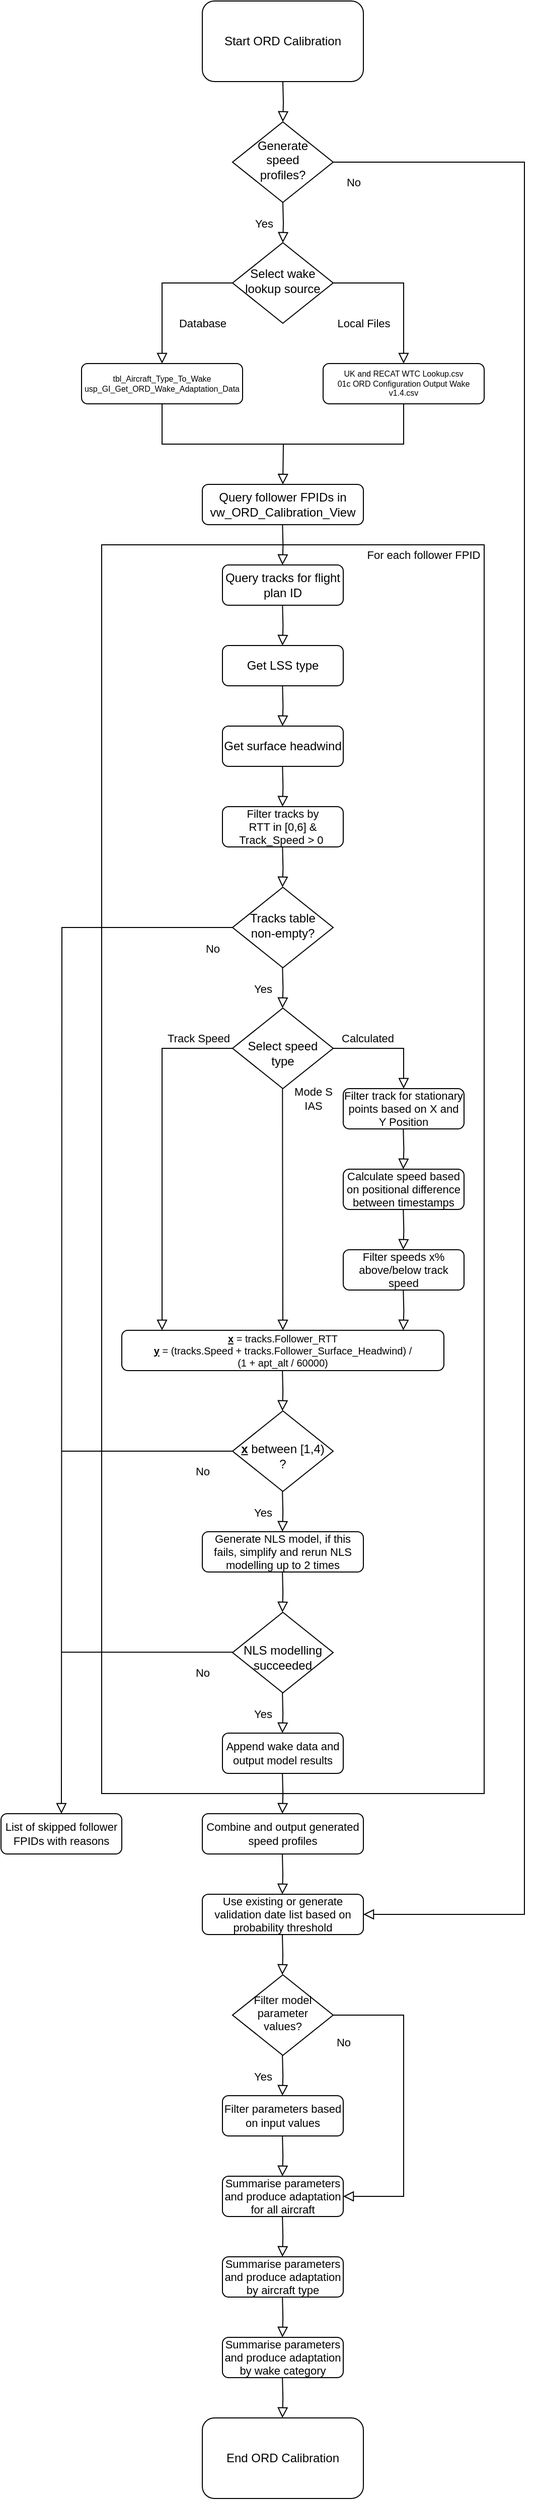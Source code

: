 <mxfile version="12.8.2" type="device"><diagram id="C5RBs43oDa-KdzZeNtuy" name="Page-1"><mxGraphModel dx="1185" dy="621" grid="1" gridSize="10" guides="1" tooltips="1" connect="1" arrows="1" fold="1" page="0" pageScale="1" pageWidth="827" pageHeight="1169" math="0" shadow="0"><root><mxCell id="WIyWlLk6GJQsqaUBKTNV-0"/><mxCell id="WIyWlLk6GJQsqaUBKTNV-1" parent="WIyWlLk6GJQsqaUBKTNV-0"/><mxCell id="4EF_SvSwwy_B8pvE_G3I-24" value="" style="whiteSpace=wrap;html=1;fontSize=8;fillColor=none;" vertex="1" parent="WIyWlLk6GJQsqaUBKTNV-1"><mxGeometry x="200" y="580" width="380" height="1240" as="geometry"/></mxCell><mxCell id="WIyWlLk6GJQsqaUBKTNV-2" value="" style="rounded=0;html=1;jettySize=auto;orthogonalLoop=1;fontSize=11;endArrow=block;endFill=0;endSize=8;strokeWidth=1;shadow=0;labelBackgroundColor=none;edgeStyle=orthogonalEdgeStyle;" parent="WIyWlLk6GJQsqaUBKTNV-1" target="WIyWlLk6GJQsqaUBKTNV-6" edge="1"><mxGeometry relative="1" as="geometry"><mxPoint x="380" y="120" as="sourcePoint"/></mxGeometry></mxCell><mxCell id="WIyWlLk6GJQsqaUBKTNV-4" value="Yes" style="rounded=0;html=1;jettySize=auto;orthogonalLoop=1;fontSize=11;endArrow=block;endFill=0;endSize=8;strokeWidth=1;shadow=0;labelBackgroundColor=none;edgeStyle=orthogonalEdgeStyle;" parent="WIyWlLk6GJQsqaUBKTNV-1" edge="1"><mxGeometry y="20" relative="1" as="geometry"><mxPoint as="offset"/><mxPoint x="380" y="240" as="sourcePoint"/><mxPoint x="380" y="280" as="targetPoint"/></mxGeometry></mxCell><mxCell id="WIyWlLk6GJQsqaUBKTNV-6" value="Generate&lt;br&gt;speed&lt;br&gt;profiles?" style="rhombus;whiteSpace=wrap;html=1;shadow=0;fontFamily=Helvetica;fontSize=12;align=center;strokeWidth=1;spacing=6;spacingTop=-4;" parent="WIyWlLk6GJQsqaUBKTNV-1" vertex="1"><mxGeometry x="330" y="160" width="100" height="80" as="geometry"/></mxCell><mxCell id="4EF_SvSwwy_B8pvE_G3I-1" value="Select wake lookup source" style="rhombus;whiteSpace=wrap;html=1;shadow=0;fontFamily=Helvetica;fontSize=12;align=center;strokeWidth=1;spacing=6;spacingTop=-4;" vertex="1" parent="WIyWlLk6GJQsqaUBKTNV-1"><mxGeometry x="330" y="280" width="100" height="80" as="geometry"/></mxCell><mxCell id="4EF_SvSwwy_B8pvE_G3I-2" value="Database" style="rounded=0;html=1;jettySize=auto;orthogonalLoop=1;fontSize=11;endArrow=block;endFill=0;endSize=8;strokeWidth=1;shadow=0;labelBackgroundColor=none;edgeStyle=orthogonalEdgeStyle;exitX=0;exitY=0.5;exitDx=0;exitDy=0;entryX=0.5;entryY=0;entryDx=0;entryDy=0;" edge="1" parent="WIyWlLk6GJQsqaUBKTNV-1" source="4EF_SvSwwy_B8pvE_G3I-1" target="4EF_SvSwwy_B8pvE_G3I-4"><mxGeometry x="0.467" y="40" relative="1" as="geometry"><mxPoint as="offset"/><mxPoint x="320" y="300" as="sourcePoint"/><mxPoint x="260" y="380" as="targetPoint"/></mxGeometry></mxCell><mxCell id="4EF_SvSwwy_B8pvE_G3I-3" value="Local Files" style="rounded=0;html=1;jettySize=auto;orthogonalLoop=1;fontSize=11;endArrow=block;endFill=0;endSize=8;strokeWidth=1;shadow=0;labelBackgroundColor=none;edgeStyle=orthogonalEdgeStyle;exitX=1;exitY=0.5;exitDx=0;exitDy=0;entryX=0.5;entryY=0;entryDx=0;entryDy=0;" edge="1" parent="WIyWlLk6GJQsqaUBKTNV-1" source="4EF_SvSwwy_B8pvE_G3I-1" target="4EF_SvSwwy_B8pvE_G3I-5"><mxGeometry x="0.467" y="-40" relative="1" as="geometry"><mxPoint as="offset"/><mxPoint x="440" y="319.97" as="sourcePoint"/><mxPoint x="500" y="380" as="targetPoint"/><Array as="points"><mxPoint x="500" y="320"/></Array></mxGeometry></mxCell><mxCell id="4EF_SvSwwy_B8pvE_G3I-4" value="&lt;font style=&quot;font-size: 8px;&quot;&gt;&lt;font style=&quot;font-size: 8px;&quot;&gt;tbl_Aircraft_Type_To_Wake&lt;/font&gt;&lt;br style=&quot;font-size: 8px;&quot;&gt;&lt;font style=&quot;font-size: 8px;&quot;&gt;usp_GI_Get_ORD_Wake_Adaptation_Data&lt;/font&gt;&lt;br style=&quot;font-size: 8px;&quot;&gt;&lt;/font&gt;" style="rounded=1;whiteSpace=wrap;html=1;fontSize=8;glass=0;strokeWidth=1;shadow=0;" vertex="1" parent="WIyWlLk6GJQsqaUBKTNV-1"><mxGeometry x="180" y="400" width="160" height="40" as="geometry"/></mxCell><mxCell id="4EF_SvSwwy_B8pvE_G3I-5" value="&lt;font style=&quot;font-size: 8px;&quot;&gt;UK and RECAT WTC Lookup.csv&lt;br style=&quot;font-size: 8px;&quot;&gt;01c ORD Configuration Output Wake v1.4.csv&lt;/font&gt;" style="rounded=1;whiteSpace=wrap;html=1;fontSize=8;glass=0;strokeWidth=1;shadow=0;" vertex="1" parent="WIyWlLk6GJQsqaUBKTNV-1"><mxGeometry x="420" y="400" width="160" height="40" as="geometry"/></mxCell><mxCell id="4EF_SvSwwy_B8pvE_G3I-10" value="" style="rounded=0;html=1;jettySize=auto;orthogonalLoop=1;fontSize=11;endArrow=block;endFill=0;endSize=8;strokeWidth=1;shadow=0;labelBackgroundColor=none;edgeStyle=orthogonalEdgeStyle;exitX=0.5;exitY=1;exitDx=0;exitDy=0;" edge="1" parent="WIyWlLk6GJQsqaUBKTNV-1" source="4EF_SvSwwy_B8pvE_G3I-4"><mxGeometry x="0.467" y="40" relative="1" as="geometry"><mxPoint as="offset"/><mxPoint x="270.03" y="500.03" as="sourcePoint"/><mxPoint x="380" y="520" as="targetPoint"/></mxGeometry></mxCell><mxCell id="4EF_SvSwwy_B8pvE_G3I-12" value="" style="endArrow=none;html=1;entryX=0.5;entryY=1;entryDx=0;entryDy=0;rounded=0;" edge="1" parent="WIyWlLk6GJQsqaUBKTNV-1" target="4EF_SvSwwy_B8pvE_G3I-5"><mxGeometry width="50" height="50" relative="1" as="geometry"><mxPoint x="380" y="480" as="sourcePoint"/><mxPoint x="450" y="400" as="targetPoint"/><Array as="points"><mxPoint x="500" y="480"/></Array></mxGeometry></mxCell><mxCell id="4EF_SvSwwy_B8pvE_G3I-14" value="&lt;font style=&quot;font-size: 12px&quot;&gt;Query follower FPIDs in vw_ORD_Calibration_View&lt;br&gt;&lt;/font&gt;" style="rounded=1;whiteSpace=wrap;html=1;fontSize=12;glass=0;strokeWidth=1;shadow=0;" vertex="1" parent="WIyWlLk6GJQsqaUBKTNV-1"><mxGeometry x="300" y="520" width="160" height="40" as="geometry"/></mxCell><mxCell id="4EF_SvSwwy_B8pvE_G3I-22" value="" style="rounded=0;html=1;jettySize=auto;orthogonalLoop=1;fontSize=11;endArrow=block;endFill=0;endSize=8;strokeWidth=1;shadow=0;labelBackgroundColor=none;edgeStyle=orthogonalEdgeStyle;" edge="1" parent="WIyWlLk6GJQsqaUBKTNV-1"><mxGeometry y="30" relative="1" as="geometry"><mxPoint as="offset"/><mxPoint x="379.66" y="560" as="sourcePoint"/><mxPoint x="379.66" y="600" as="targetPoint"/></mxGeometry></mxCell><mxCell id="4EF_SvSwwy_B8pvE_G3I-23" value="&lt;font style=&quot;font-size: 12px&quot;&gt;Query tracks for flight plan ID&lt;br&gt;&lt;/font&gt;" style="rounded=1;whiteSpace=wrap;html=1;fontSize=12;glass=0;strokeWidth=1;shadow=0;" vertex="1" parent="WIyWlLk6GJQsqaUBKTNV-1"><mxGeometry x="320" y="600" width="120" height="40" as="geometry"/></mxCell><mxCell id="4EF_SvSwwy_B8pvE_G3I-25" value="" style="rounded=0;html=1;jettySize=auto;orthogonalLoop=1;fontSize=11;endArrow=block;endFill=0;endSize=8;strokeWidth=1;shadow=0;labelBackgroundColor=none;edgeStyle=orthogonalEdgeStyle;" edge="1" parent="WIyWlLk6GJQsqaUBKTNV-1"><mxGeometry y="30" relative="1" as="geometry"><mxPoint as="offset"/><mxPoint x="379.66" y="640" as="sourcePoint"/><mxPoint x="379.66" y="680" as="targetPoint"/></mxGeometry></mxCell><mxCell id="4EF_SvSwwy_B8pvE_G3I-26" value="&lt;font style=&quot;font-size: 12px&quot;&gt;Get LSS type&lt;br&gt;&lt;/font&gt;" style="rounded=1;whiteSpace=wrap;html=1;fontSize=12;glass=0;strokeWidth=1;shadow=0;" vertex="1" parent="WIyWlLk6GJQsqaUBKTNV-1"><mxGeometry x="320" y="680" width="120" height="40" as="geometry"/></mxCell><mxCell id="4EF_SvSwwy_B8pvE_G3I-27" value="" style="rounded=0;html=1;jettySize=auto;orthogonalLoop=1;fontSize=11;endArrow=block;endFill=0;endSize=8;strokeWidth=1;shadow=0;labelBackgroundColor=none;edgeStyle=orthogonalEdgeStyle;" edge="1" parent="WIyWlLk6GJQsqaUBKTNV-1"><mxGeometry y="30" relative="1" as="geometry"><mxPoint as="offset"/><mxPoint x="379.66" y="720" as="sourcePoint"/><mxPoint x="379.66" y="760" as="targetPoint"/></mxGeometry></mxCell><mxCell id="4EF_SvSwwy_B8pvE_G3I-28" value="&lt;font style=&quot;font-size: 12px&quot;&gt;Get surface headwind&lt;br&gt;&lt;/font&gt;" style="rounded=1;whiteSpace=wrap;html=1;fontSize=12;glass=0;strokeWidth=1;shadow=0;" vertex="1" parent="WIyWlLk6GJQsqaUBKTNV-1"><mxGeometry x="320" y="760" width="120" height="40" as="geometry"/></mxCell><mxCell id="4EF_SvSwwy_B8pvE_G3I-29" value="" style="rounded=0;html=1;jettySize=auto;orthogonalLoop=1;fontSize=11;endArrow=block;endFill=0;endSize=8;strokeWidth=1;shadow=0;labelBackgroundColor=none;edgeStyle=orthogonalEdgeStyle;" edge="1" parent="WIyWlLk6GJQsqaUBKTNV-1"><mxGeometry y="30" relative="1" as="geometry"><mxPoint as="offset"/><mxPoint x="379.66" y="800" as="sourcePoint"/><mxPoint x="379.66" y="840" as="targetPoint"/></mxGeometry></mxCell><mxCell id="4EF_SvSwwy_B8pvE_G3I-30" value="&lt;font style=&quot;font-size: 11px&quot;&gt;Filter tracks by&lt;br&gt;RTT in [0,6] &amp;amp;&lt;br&gt;Track_Speed &amp;gt; 0&amp;nbsp;&lt;br style=&quot;font-size: 11px&quot;&gt;&lt;/font&gt;" style="rounded=1;whiteSpace=wrap;html=1;fontSize=11;glass=0;strokeWidth=1;shadow=0;" vertex="1" parent="WIyWlLk6GJQsqaUBKTNV-1"><mxGeometry x="320" y="840" width="120" height="40" as="geometry"/></mxCell><mxCell id="4EF_SvSwwy_B8pvE_G3I-31" value="Tracks table non-empty?" style="rhombus;whiteSpace=wrap;html=1;shadow=0;fontFamily=Helvetica;fontSize=12;align=center;strokeWidth=1;spacing=6;spacingTop=-4;" vertex="1" parent="WIyWlLk6GJQsqaUBKTNV-1"><mxGeometry x="330" y="920" width="100" height="80" as="geometry"/></mxCell><mxCell id="4EF_SvSwwy_B8pvE_G3I-32" value="" style="rounded=0;html=1;jettySize=auto;orthogonalLoop=1;fontSize=11;endArrow=block;endFill=0;endSize=8;strokeWidth=1;shadow=0;labelBackgroundColor=none;edgeStyle=orthogonalEdgeStyle;" edge="1" parent="WIyWlLk6GJQsqaUBKTNV-1"><mxGeometry y="30" relative="1" as="geometry"><mxPoint as="offset"/><mxPoint x="379.66" y="880" as="sourcePoint"/><mxPoint x="379.66" y="920" as="targetPoint"/></mxGeometry></mxCell><mxCell id="4EF_SvSwwy_B8pvE_G3I-34" value="Yes" style="rounded=0;html=1;jettySize=auto;orthogonalLoop=1;fontSize=11;endArrow=block;endFill=0;endSize=8;strokeWidth=1;shadow=0;labelBackgroundColor=none;edgeStyle=orthogonalEdgeStyle;" edge="1" parent="WIyWlLk6GJQsqaUBKTNV-1"><mxGeometry y="20" relative="1" as="geometry"><mxPoint as="offset"/><mxPoint x="379.66" y="1000" as="sourcePoint"/><mxPoint x="379.66" y="1040" as="targetPoint"/></mxGeometry></mxCell><mxCell id="4EF_SvSwwy_B8pvE_G3I-35" value="No" style="rounded=0;html=1;jettySize=auto;orthogonalLoop=1;fontSize=11;endArrow=block;endFill=0;endSize=8;strokeWidth=1;shadow=0;labelBackgroundColor=none;edgeStyle=orthogonalEdgeStyle;exitX=0;exitY=0.5;exitDx=0;exitDy=0;" edge="1" parent="WIyWlLk6GJQsqaUBKTNV-1" source="4EF_SvSwwy_B8pvE_G3I-31"><mxGeometry x="-0.638" y="150" relative="1" as="geometry"><mxPoint as="offset"/><mxPoint x="470.0" y="950" as="sourcePoint"/><mxPoint x="160" y="1840" as="targetPoint"/></mxGeometry></mxCell><mxCell id="4EF_SvSwwy_B8pvE_G3I-38" value="&lt;br&gt;Select speed type" style="rhombus;whiteSpace=wrap;html=1;shadow=0;fontFamily=Helvetica;fontSize=12;align=center;strokeWidth=1;spacing=6;spacingTop=-4;" vertex="1" parent="WIyWlLk6GJQsqaUBKTNV-1"><mxGeometry x="330" y="1040" width="100" height="80" as="geometry"/></mxCell><mxCell id="4EF_SvSwwy_B8pvE_G3I-41" value="Calculated" style="rounded=0;html=1;jettySize=auto;orthogonalLoop=1;fontSize=11;endArrow=block;endFill=0;endSize=8;strokeWidth=1;shadow=0;labelBackgroundColor=none;edgeStyle=orthogonalEdgeStyle;exitX=1;exitY=0.5;exitDx=0;exitDy=0;" edge="1" parent="WIyWlLk6GJQsqaUBKTNV-1"><mxGeometry x="-0.385" y="10" relative="1" as="geometry"><mxPoint as="offset"/><mxPoint x="430" y="1080" as="sourcePoint"/><mxPoint x="500" y="1120" as="targetPoint"/><Array as="points"><mxPoint x="500" y="1080"/></Array></mxGeometry></mxCell><mxCell id="4EF_SvSwwy_B8pvE_G3I-42" value="Track Speed" style="rounded=0;html=1;jettySize=auto;orthogonalLoop=1;fontSize=11;endArrow=block;endFill=0;endSize=8;strokeWidth=1;shadow=0;labelBackgroundColor=none;edgeStyle=orthogonalEdgeStyle;exitX=0;exitY=0.5;exitDx=0;exitDy=0;" edge="1" parent="WIyWlLk6GJQsqaUBKTNV-1"><mxGeometry x="-0.805" y="-10" relative="1" as="geometry"><mxPoint as="offset"/><mxPoint x="330" y="1080" as="sourcePoint"/><mxPoint x="260" y="1360" as="targetPoint"/><Array as="points"><mxPoint x="260" y="1080"/></Array></mxGeometry></mxCell><mxCell id="4EF_SvSwwy_B8pvE_G3I-46" value="&lt;font style=&quot;font-size: 10px&quot;&gt;&lt;b&gt;&lt;u&gt;x&lt;/u&gt;&lt;/b&gt; = tracks.Follower_RTT&lt;br&gt;&lt;u&gt;&lt;b&gt;y&lt;/b&gt;&lt;/u&gt; = (tracks.Speed + tracks.Follower_Surface_Headwind) /&lt;br&gt;(1 + apt_alt / 60000)&lt;br style=&quot;font-size: 10px&quot;&gt;&lt;/font&gt;" style="rounded=1;whiteSpace=wrap;html=1;fontSize=10;glass=0;strokeWidth=1;shadow=0;fillColor=none;" vertex="1" parent="WIyWlLk6GJQsqaUBKTNV-1"><mxGeometry x="220" y="1360" width="320" height="40" as="geometry"/></mxCell><mxCell id="4EF_SvSwwy_B8pvE_G3I-47" value="&lt;font style=&quot;font-size: 11px&quot;&gt;Filter track for stationary points based on X and Y Position&lt;br style=&quot;font-size: 11px&quot;&gt;&lt;/font&gt;" style="rounded=1;whiteSpace=wrap;html=1;fontSize=11;glass=0;strokeWidth=1;shadow=0;" vertex="1" parent="WIyWlLk6GJQsqaUBKTNV-1"><mxGeometry x="440" y="1120" width="120" height="40" as="geometry"/></mxCell><mxCell id="4EF_SvSwwy_B8pvE_G3I-53" value="" style="rounded=0;html=1;jettySize=auto;orthogonalLoop=1;fontSize=11;endArrow=block;endFill=0;endSize=8;strokeWidth=1;shadow=0;labelBackgroundColor=none;edgeStyle=orthogonalEdgeStyle;" edge="1" parent="WIyWlLk6GJQsqaUBKTNV-1"><mxGeometry y="20" relative="1" as="geometry"><mxPoint as="offset"/><mxPoint x="499.66" y="1160" as="sourcePoint"/><mxPoint x="499.66" y="1200" as="targetPoint"/></mxGeometry></mxCell><mxCell id="4EF_SvSwwy_B8pvE_G3I-54" value="Mode S&lt;br&gt;IAS" style="rounded=0;html=1;jettySize=auto;orthogonalLoop=1;fontSize=11;endArrow=block;endFill=0;endSize=8;strokeWidth=1;shadow=0;labelBackgroundColor=none;edgeStyle=orthogonalEdgeStyle;" edge="1" parent="WIyWlLk6GJQsqaUBKTNV-1"><mxGeometry x="-0.5" y="58" relative="1" as="geometry"><mxPoint x="-28" y="-50" as="offset"/><mxPoint x="379.66" y="1120" as="sourcePoint"/><mxPoint x="380" y="1360" as="targetPoint"/><Array as="points"><mxPoint x="380" y="1190"/><mxPoint x="380" y="1190"/></Array></mxGeometry></mxCell><mxCell id="4EF_SvSwwy_B8pvE_G3I-55" value="&lt;font style=&quot;font-size: 11px&quot;&gt;Calculate speed based on positional difference between timestamps&lt;br style=&quot;font-size: 11px&quot;&gt;&lt;/font&gt;" style="rounded=1;whiteSpace=wrap;html=1;fontSize=11;glass=0;strokeWidth=1;shadow=0;" vertex="1" parent="WIyWlLk6GJQsqaUBKTNV-1"><mxGeometry x="440" y="1200" width="120" height="40" as="geometry"/></mxCell><mxCell id="4EF_SvSwwy_B8pvE_G3I-56" value="" style="rounded=0;html=1;jettySize=auto;orthogonalLoop=1;fontSize=11;endArrow=block;endFill=0;endSize=8;strokeWidth=1;shadow=0;labelBackgroundColor=none;edgeStyle=orthogonalEdgeStyle;" edge="1" parent="WIyWlLk6GJQsqaUBKTNV-1"><mxGeometry y="20" relative="1" as="geometry"><mxPoint as="offset"/><mxPoint x="499.66" y="1240" as="sourcePoint"/><mxPoint x="499.66" y="1280" as="targetPoint"/></mxGeometry></mxCell><mxCell id="4EF_SvSwwy_B8pvE_G3I-57" value="&lt;font style=&quot;font-size: 11px&quot;&gt;Filter speeds x% above/below track speed&lt;br style=&quot;font-size: 11px&quot;&gt;&lt;/font&gt;" style="rounded=1;whiteSpace=wrap;html=1;fontSize=11;glass=0;strokeWidth=1;shadow=0;" vertex="1" parent="WIyWlLk6GJQsqaUBKTNV-1"><mxGeometry x="440" y="1280" width="120" height="40" as="geometry"/></mxCell><mxCell id="4EF_SvSwwy_B8pvE_G3I-58" value="" style="rounded=0;html=1;jettySize=auto;orthogonalLoop=1;fontSize=11;endArrow=block;endFill=0;endSize=8;strokeWidth=1;shadow=0;labelBackgroundColor=none;edgeStyle=orthogonalEdgeStyle;" edge="1" parent="WIyWlLk6GJQsqaUBKTNV-1"><mxGeometry y="20" relative="1" as="geometry"><mxPoint as="offset"/><mxPoint x="499.66" y="1320" as="sourcePoint"/><mxPoint x="499.66" y="1360" as="targetPoint"/></mxGeometry></mxCell><mxCell id="4EF_SvSwwy_B8pvE_G3I-60" value="" style="rounded=0;html=1;jettySize=auto;orthogonalLoop=1;fontSize=11;endArrow=block;endFill=0;endSize=8;strokeWidth=1;shadow=0;labelBackgroundColor=none;edgeStyle=orthogonalEdgeStyle;" edge="1" parent="WIyWlLk6GJQsqaUBKTNV-1"><mxGeometry y="20" relative="1" as="geometry"><mxPoint as="offset"/><mxPoint x="379.58" y="1400.0" as="sourcePoint"/><mxPoint x="379.58" y="1440" as="targetPoint"/></mxGeometry></mxCell><mxCell id="4EF_SvSwwy_B8pvE_G3I-61" value="&lt;b&gt;&lt;u&gt;&lt;br&gt;x&lt;/u&gt;&lt;/b&gt; between [1,4)&lt;br&gt;?" style="rhombus;whiteSpace=wrap;html=1;shadow=0;fontFamily=Helvetica;fontSize=12;align=center;strokeWidth=1;spacing=6;spacingTop=-4;" vertex="1" parent="WIyWlLk6GJQsqaUBKTNV-1"><mxGeometry x="330" y="1440" width="100" height="80" as="geometry"/></mxCell><mxCell id="4EF_SvSwwy_B8pvE_G3I-36" value="For each follower FPID" style="text;html=1;strokeColor=none;fillColor=none;align=center;verticalAlign=middle;whiteSpace=wrap;rounded=0;fontSize=11;" vertex="1" parent="WIyWlLk6GJQsqaUBKTNV-1"><mxGeometry x="460" y="580" width="120" height="20" as="geometry"/></mxCell><mxCell id="4EF_SvSwwy_B8pvE_G3I-63" value="&lt;font style=&quot;font-size: 11px&quot;&gt;Generate NLS model, if this fails, simplify and rerun NLS modelling up to 2 times&lt;br style=&quot;font-size: 11px&quot;&gt;&lt;/font&gt;" style="rounded=1;whiteSpace=wrap;html=1;fontSize=11;glass=0;strokeWidth=1;shadow=0;" vertex="1" parent="WIyWlLk6GJQsqaUBKTNV-1"><mxGeometry x="300" y="1560" width="160" height="40" as="geometry"/></mxCell><mxCell id="4EF_SvSwwy_B8pvE_G3I-64" value="Yes" style="rounded=0;html=1;jettySize=auto;orthogonalLoop=1;fontSize=11;endArrow=block;endFill=0;endSize=8;strokeWidth=1;shadow=0;labelBackgroundColor=none;edgeStyle=orthogonalEdgeStyle;" edge="1" parent="WIyWlLk6GJQsqaUBKTNV-1"><mxGeometry y="20" relative="1" as="geometry"><mxPoint as="offset"/><mxPoint x="379.58" y="1720" as="sourcePoint"/><mxPoint x="379.58" y="1760" as="targetPoint"/></mxGeometry></mxCell><mxCell id="4EF_SvSwwy_B8pvE_G3I-66" value="&lt;br&gt;NLS modelling succeeded" style="rhombus;whiteSpace=wrap;html=1;shadow=0;fontFamily=Helvetica;fontSize=12;align=center;strokeWidth=1;spacing=6;spacingTop=-4;" vertex="1" parent="WIyWlLk6GJQsqaUBKTNV-1"><mxGeometry x="330" y="1640" width="100" height="80" as="geometry"/></mxCell><mxCell id="4EF_SvSwwy_B8pvE_G3I-67" value="" style="rounded=0;html=1;jettySize=auto;orthogonalLoop=1;fontSize=11;endArrow=block;endFill=0;endSize=8;strokeWidth=1;shadow=0;labelBackgroundColor=none;edgeStyle=orthogonalEdgeStyle;" edge="1" parent="WIyWlLk6GJQsqaUBKTNV-1"><mxGeometry y="20" relative="1" as="geometry"><mxPoint as="offset"/><mxPoint x="379.58" y="1600.0" as="sourcePoint"/><mxPoint x="379.58" y="1640.0" as="targetPoint"/></mxGeometry></mxCell><mxCell id="4EF_SvSwwy_B8pvE_G3I-69" value="Yes" style="rounded=0;html=1;jettySize=auto;orthogonalLoop=1;fontSize=11;endArrow=block;endFill=0;endSize=8;strokeWidth=1;shadow=0;labelBackgroundColor=none;edgeStyle=orthogonalEdgeStyle;" edge="1" parent="WIyWlLk6GJQsqaUBKTNV-1"><mxGeometry y="20" relative="1" as="geometry"><mxPoint as="offset"/><mxPoint x="379.58" y="1520" as="sourcePoint"/><mxPoint x="379.58" y="1560" as="targetPoint"/></mxGeometry></mxCell><mxCell id="4EF_SvSwwy_B8pvE_G3I-70" value="&lt;font style=&quot;font-size: 11px&quot;&gt;Append wake data and output model results&lt;br style=&quot;font-size: 11px&quot;&gt;&lt;/font&gt;" style="rounded=1;whiteSpace=wrap;html=1;fontSize=11;glass=0;strokeWidth=1;shadow=0;" vertex="1" parent="WIyWlLk6GJQsqaUBKTNV-1"><mxGeometry x="320" y="1760" width="120" height="40" as="geometry"/></mxCell><mxCell id="4EF_SvSwwy_B8pvE_G3I-75" value="No" style="rounded=0;html=1;jettySize=auto;orthogonalLoop=1;fontSize=11;endArrow=none;endFill=0;endSize=8;strokeWidth=1;shadow=0;labelBackgroundColor=none;edgeStyle=orthogonalEdgeStyle;exitX=0;exitY=0.5;exitDx=0;exitDy=0;" edge="1" parent="WIyWlLk6GJQsqaUBKTNV-1" source="4EF_SvSwwy_B8pvE_G3I-61"><mxGeometry x="-0.647" y="20" relative="1" as="geometry"><mxPoint as="offset"/><mxPoint x="230.0" y="1490" as="sourcePoint"/><mxPoint x="160" y="1480" as="targetPoint"/></mxGeometry></mxCell><mxCell id="4EF_SvSwwy_B8pvE_G3I-76" value="No" style="rounded=0;html=1;jettySize=auto;orthogonalLoop=1;fontSize=11;endArrow=none;endFill=0;endSize=8;strokeWidth=1;shadow=0;labelBackgroundColor=none;edgeStyle=orthogonalEdgeStyle;exitX=0;exitY=0.5;exitDx=0;exitDy=0;" edge="1" parent="WIyWlLk6GJQsqaUBKTNV-1"><mxGeometry x="-0.647" y="20" relative="1" as="geometry"><mxPoint as="offset"/><mxPoint x="330" y="1679.58" as="sourcePoint"/><mxPoint x="160" y="1679.58" as="targetPoint"/></mxGeometry></mxCell><mxCell id="4EF_SvSwwy_B8pvE_G3I-77" value="" style="rounded=0;html=1;jettySize=auto;orthogonalLoop=1;fontSize=11;endArrow=block;endFill=0;endSize=8;strokeWidth=1;shadow=0;labelBackgroundColor=none;edgeStyle=orthogonalEdgeStyle;" edge="1" parent="WIyWlLk6GJQsqaUBKTNV-1"><mxGeometry y="20" relative="1" as="geometry"><mxPoint as="offset"/><mxPoint x="379.58" y="1800" as="sourcePoint"/><mxPoint x="379.58" y="1840" as="targetPoint"/></mxGeometry></mxCell><mxCell id="4EF_SvSwwy_B8pvE_G3I-78" value="&lt;font style=&quot;font-size: 11px&quot;&gt;List of skipped follower FPIDs with reasons&lt;br style=&quot;font-size: 11px&quot;&gt;&lt;/font&gt;" style="rounded=1;whiteSpace=wrap;html=1;fontSize=11;glass=0;strokeWidth=1;shadow=0;" vertex="1" parent="WIyWlLk6GJQsqaUBKTNV-1"><mxGeometry x="100" y="1840" width="120" height="40" as="geometry"/></mxCell><mxCell id="4EF_SvSwwy_B8pvE_G3I-79" value="&lt;font style=&quot;font-size: 11px&quot;&gt;Combine and output generated speed profiles&lt;br style=&quot;font-size: 11px&quot;&gt;&lt;/font&gt;" style="rounded=1;whiteSpace=wrap;html=1;fontSize=11;glass=0;strokeWidth=1;shadow=0;" vertex="1" parent="WIyWlLk6GJQsqaUBKTNV-1"><mxGeometry x="300" y="1840" width="160" height="40" as="geometry"/></mxCell><mxCell id="4EF_SvSwwy_B8pvE_G3I-85" value="&lt;font style=&quot;font-size: 11px&quot;&gt;Use existing or generate validation date list based on probability threshold&lt;br style=&quot;font-size: 11px&quot;&gt;&lt;/font&gt;" style="rounded=1;whiteSpace=wrap;html=1;fontSize=11;glass=0;strokeWidth=1;shadow=0;" vertex="1" parent="WIyWlLk6GJQsqaUBKTNV-1"><mxGeometry x="300" y="1920" width="160" height="40" as="geometry"/></mxCell><mxCell id="4EF_SvSwwy_B8pvE_G3I-86" value="" style="rounded=0;html=1;jettySize=auto;orthogonalLoop=1;fontSize=11;endArrow=block;endFill=0;endSize=8;strokeWidth=1;shadow=0;labelBackgroundColor=none;edgeStyle=orthogonalEdgeStyle;" edge="1" parent="WIyWlLk6GJQsqaUBKTNV-1"><mxGeometry y="20" relative="1" as="geometry"><mxPoint as="offset"/><mxPoint x="379.5" y="1880" as="sourcePoint"/><mxPoint x="379.5" y="1920" as="targetPoint"/></mxGeometry></mxCell><mxCell id="4EF_SvSwwy_B8pvE_G3I-88" value="" style="rounded=0;html=1;jettySize=auto;orthogonalLoop=1;fontSize=11;endArrow=block;endFill=0;endSize=8;strokeWidth=1;shadow=0;labelBackgroundColor=none;edgeStyle=orthogonalEdgeStyle;" edge="1" parent="WIyWlLk6GJQsqaUBKTNV-1"><mxGeometry y="20" relative="1" as="geometry"><mxPoint as="offset"/><mxPoint x="379.5" y="1960" as="sourcePoint"/><mxPoint x="379.5" y="2000" as="targetPoint"/></mxGeometry></mxCell><mxCell id="4EF_SvSwwy_B8pvE_G3I-89" value="Filter model parameter values?" style="rhombus;whiteSpace=wrap;html=1;shadow=0;fontFamily=Helvetica;fontSize=11;align=center;strokeWidth=1;spacing=6;spacingTop=-4;" vertex="1" parent="WIyWlLk6GJQsqaUBKTNV-1"><mxGeometry x="330" y="2000" width="100" height="80" as="geometry"/></mxCell><mxCell id="4EF_SvSwwy_B8pvE_G3I-90" value="Yes" style="rounded=0;html=1;jettySize=auto;orthogonalLoop=1;fontSize=11;endArrow=block;endFill=0;endSize=8;strokeWidth=1;shadow=0;labelBackgroundColor=none;edgeStyle=orthogonalEdgeStyle;" edge="1" parent="WIyWlLk6GJQsqaUBKTNV-1"><mxGeometry y="20" relative="1" as="geometry"><mxPoint as="offset"/><mxPoint x="379.58" y="2080" as="sourcePoint"/><mxPoint x="379.58" y="2120" as="targetPoint"/></mxGeometry></mxCell><mxCell id="4EF_SvSwwy_B8pvE_G3I-91" value="&lt;font style=&quot;font-size: 11px&quot;&gt;Filter parameters based on input values&lt;br style=&quot;font-size: 11px&quot;&gt;&lt;/font&gt;" style="rounded=1;whiteSpace=wrap;html=1;fontSize=11;glass=0;strokeWidth=1;shadow=0;" vertex="1" parent="WIyWlLk6GJQsqaUBKTNV-1"><mxGeometry x="320" y="2120" width="120" height="40" as="geometry"/></mxCell><mxCell id="4EF_SvSwwy_B8pvE_G3I-92" value="No" style="rounded=0;html=1;jettySize=auto;orthogonalLoop=1;fontSize=11;endArrow=block;endFill=0;endSize=8;strokeWidth=1;shadow=0;labelBackgroundColor=none;edgeStyle=orthogonalEdgeStyle;exitX=1;exitY=0.5;exitDx=0;exitDy=0;entryX=1;entryY=0.5;entryDx=0;entryDy=0;" edge="1" parent="WIyWlLk6GJQsqaUBKTNV-1" source="4EF_SvSwwy_B8pvE_G3I-89" target="4EF_SvSwwy_B8pvE_G3I-96"><mxGeometry x="-0.379" y="-60" relative="1" as="geometry"><mxPoint as="offset"/><mxPoint x="500" y="2160" as="sourcePoint"/><mxPoint x="500" y="2200" as="targetPoint"/><Array as="points"><mxPoint x="500" y="2040"/><mxPoint x="500" y="2220"/></Array></mxGeometry></mxCell><mxCell id="4EF_SvSwwy_B8pvE_G3I-95" value="" style="rounded=0;html=1;jettySize=auto;orthogonalLoop=1;fontSize=11;endArrow=block;endFill=0;endSize=8;strokeWidth=1;shadow=0;labelBackgroundColor=none;edgeStyle=orthogonalEdgeStyle;" edge="1" parent="WIyWlLk6GJQsqaUBKTNV-1"><mxGeometry y="20" relative="1" as="geometry"><mxPoint as="offset"/><mxPoint x="379.58" y="2160" as="sourcePoint"/><mxPoint x="379.58" y="2200" as="targetPoint"/></mxGeometry></mxCell><mxCell id="4EF_SvSwwy_B8pvE_G3I-96" value="&lt;font style=&quot;font-size: 11px&quot;&gt;Summarise parameters and produce adaptation for all aircraft&lt;br style=&quot;font-size: 11px&quot;&gt;&lt;/font&gt;" style="rounded=1;whiteSpace=wrap;html=1;fontSize=11;glass=0;strokeWidth=1;shadow=0;" vertex="1" parent="WIyWlLk6GJQsqaUBKTNV-1"><mxGeometry x="320" y="2200" width="120" height="40" as="geometry"/></mxCell><mxCell id="4EF_SvSwwy_B8pvE_G3I-98" value="" style="rounded=0;html=1;jettySize=auto;orthogonalLoop=1;fontSize=11;endArrow=block;endFill=0;endSize=8;strokeWidth=1;shadow=0;labelBackgroundColor=none;edgeStyle=orthogonalEdgeStyle;" edge="1" parent="WIyWlLk6GJQsqaUBKTNV-1"><mxGeometry y="20" relative="1" as="geometry"><mxPoint as="offset"/><mxPoint x="379.58" y="2240" as="sourcePoint"/><mxPoint x="379.58" y="2280" as="targetPoint"/></mxGeometry></mxCell><mxCell id="4EF_SvSwwy_B8pvE_G3I-99" value="&lt;font style=&quot;font-size: 11px&quot;&gt;Summarise parameters and produce adaptation by aircraft type&lt;br style=&quot;font-size: 11px&quot;&gt;&lt;/font&gt;" style="rounded=1;whiteSpace=wrap;html=1;fontSize=11;glass=0;strokeWidth=1;shadow=0;" vertex="1" parent="WIyWlLk6GJQsqaUBKTNV-1"><mxGeometry x="320" y="2280" width="120" height="40" as="geometry"/></mxCell><mxCell id="4EF_SvSwwy_B8pvE_G3I-100" value="" style="rounded=0;html=1;jettySize=auto;orthogonalLoop=1;fontSize=11;endArrow=block;endFill=0;endSize=8;strokeWidth=1;shadow=0;labelBackgroundColor=none;edgeStyle=orthogonalEdgeStyle;" edge="1" parent="WIyWlLk6GJQsqaUBKTNV-1"><mxGeometry y="20" relative="1" as="geometry"><mxPoint as="offset"/><mxPoint x="379.58" y="2320" as="sourcePoint"/><mxPoint x="379.58" y="2360" as="targetPoint"/></mxGeometry></mxCell><mxCell id="4EF_SvSwwy_B8pvE_G3I-101" value="&lt;font style=&quot;font-size: 11px&quot;&gt;Summarise parameters and produce adaptation by wake category&lt;br style=&quot;font-size: 11px&quot;&gt;&lt;/font&gt;" style="rounded=1;whiteSpace=wrap;html=1;fontSize=11;glass=0;strokeWidth=1;shadow=0;" vertex="1" parent="WIyWlLk6GJQsqaUBKTNV-1"><mxGeometry x="320" y="2360" width="120" height="40" as="geometry"/></mxCell><mxCell id="4EF_SvSwwy_B8pvE_G3I-102" value="&lt;font style=&quot;font-size: 12px&quot;&gt;Start ORD Calibration&lt;br style=&quot;font-size: 12px&quot;&gt;&lt;/font&gt;" style="rounded=1;whiteSpace=wrap;html=1;fontSize=12;glass=0;strokeWidth=1;shadow=0;" vertex="1" parent="WIyWlLk6GJQsqaUBKTNV-1"><mxGeometry x="300" y="40" width="160" height="80" as="geometry"/></mxCell><mxCell id="4EF_SvSwwy_B8pvE_G3I-103" value="&lt;font style=&quot;font-size: 12px&quot;&gt;End ORD Calibration&lt;br style=&quot;font-size: 12px&quot;&gt;&lt;/font&gt;" style="rounded=1;whiteSpace=wrap;html=1;fontSize=12;glass=0;strokeWidth=1;shadow=0;" vertex="1" parent="WIyWlLk6GJQsqaUBKTNV-1"><mxGeometry x="300" y="2440" width="160" height="80" as="geometry"/></mxCell><mxCell id="4EF_SvSwwy_B8pvE_G3I-104" value="" style="rounded=0;html=1;jettySize=auto;orthogonalLoop=1;fontSize=11;endArrow=block;endFill=0;endSize=8;strokeWidth=1;shadow=0;labelBackgroundColor=none;edgeStyle=orthogonalEdgeStyle;" edge="1" parent="WIyWlLk6GJQsqaUBKTNV-1"><mxGeometry y="20" relative="1" as="geometry"><mxPoint as="offset"/><mxPoint x="379.58" y="2400" as="sourcePoint"/><mxPoint x="379.58" y="2440" as="targetPoint"/></mxGeometry></mxCell><mxCell id="4EF_SvSwwy_B8pvE_G3I-105" value="No" style="rounded=0;html=1;jettySize=auto;orthogonalLoop=1;fontSize=11;endArrow=block;endFill=0;endSize=8;strokeWidth=1;shadow=0;labelBackgroundColor=none;edgeStyle=orthogonalEdgeStyle;exitX=1;exitY=0.5;exitDx=0;exitDy=0;entryX=1;entryY=0.5;entryDx=0;entryDy=0;" edge="1" parent="WIyWlLk6GJQsqaUBKTNV-1" source="WIyWlLk6GJQsqaUBKTNV-6" target="4EF_SvSwwy_B8pvE_G3I-85"><mxGeometry x="-0.799" y="-170" relative="1" as="geometry"><mxPoint as="offset"/><mxPoint x="610" y="200.0" as="sourcePoint"/><mxPoint x="610" y="240.0" as="targetPoint"/><Array as="points"><mxPoint x="620" y="200"/><mxPoint x="620" y="1940"/></Array></mxGeometry></mxCell></root></mxGraphModel></diagram></mxfile>